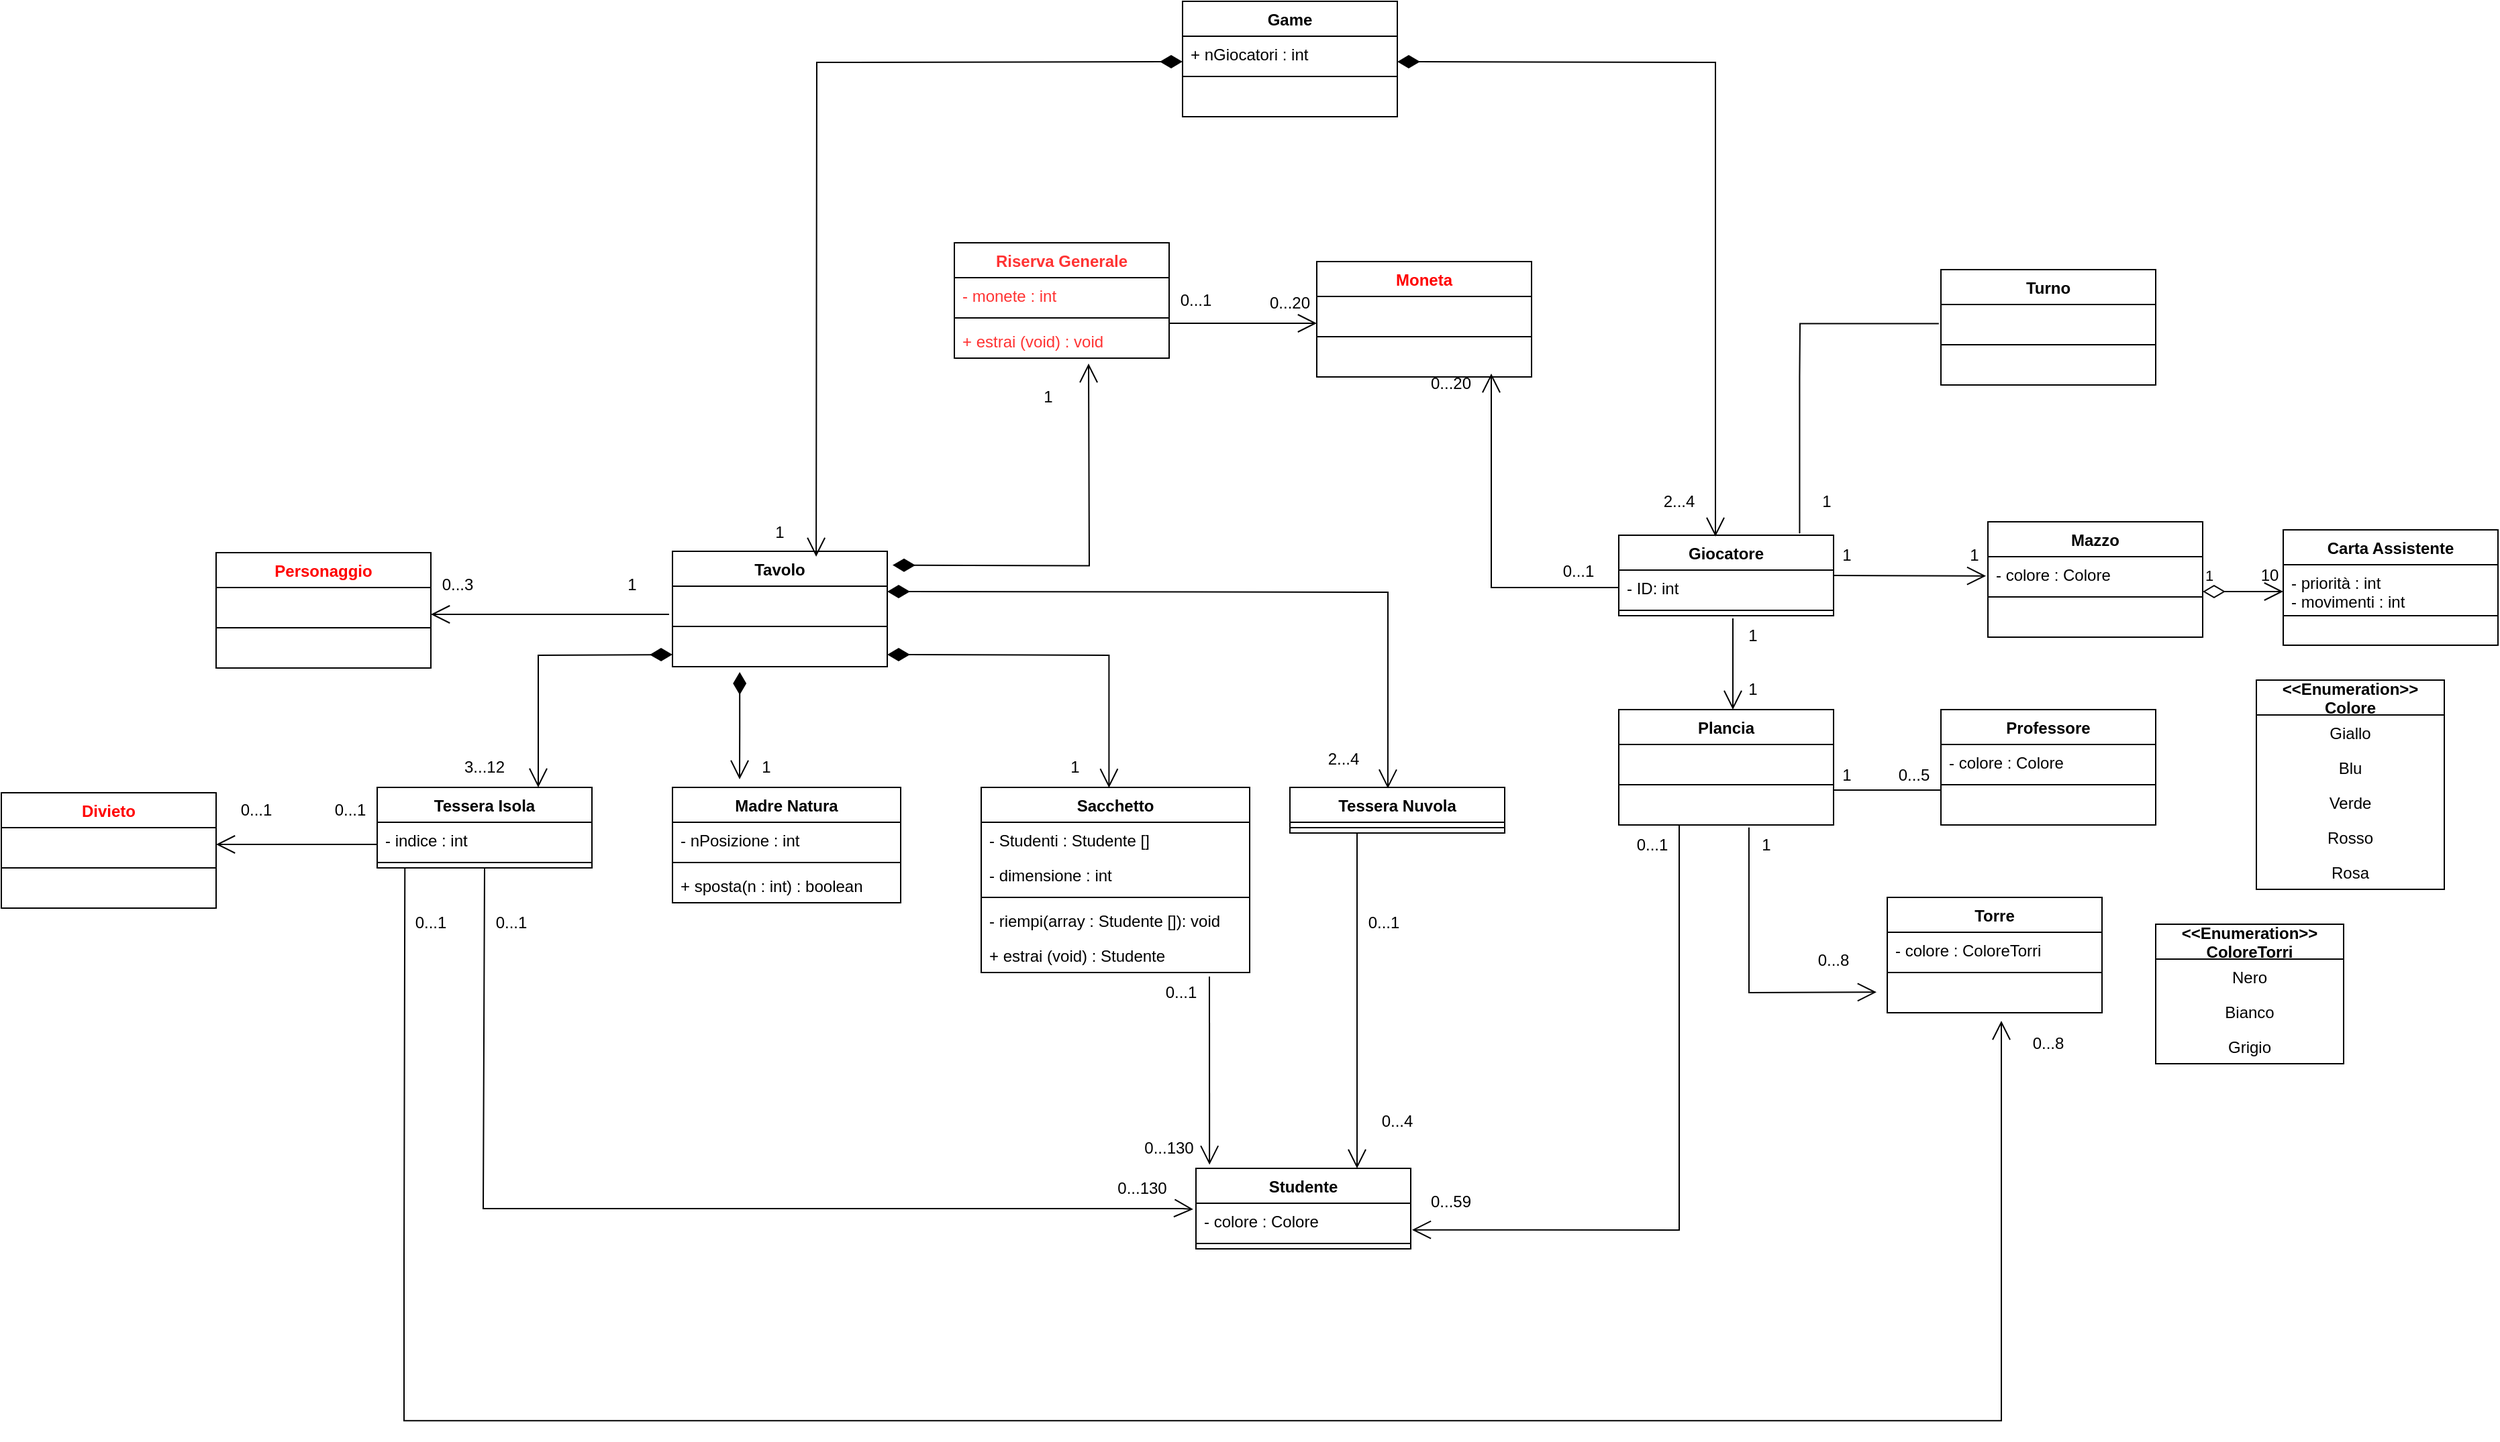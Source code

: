 <mxfile version="16.5.1" type="device"><diagram id="C5RBs43oDa-KdzZeNtuy" name="Page-1"><mxGraphModel dx="1773" dy="1781" grid="1" gridSize="10" guides="1" tooltips="1" connect="1" arrows="1" fold="1" page="1" pageScale="1" pageWidth="827" pageHeight="1169" math="0" shadow="0"><root><mxCell id="WIyWlLk6GJQsqaUBKTNV-0"/><mxCell id="WIyWlLk6GJQsqaUBKTNV-1" parent="WIyWlLk6GJQsqaUBKTNV-0"/><mxCell id="Q98IKZ2Oshfw9imRWZN8-37" value="&lt;&lt;Enumeration&gt;&gt;&#10;ColoreTorri" style="swimlane;fontStyle=1;childLayout=stackLayout;horizontal=1;startSize=26;fillColor=none;horizontalStack=0;resizeParent=1;resizeParentMax=0;resizeLast=0;collapsible=1;marginBottom=0;" parent="WIyWlLk6GJQsqaUBKTNV-1" vertex="1"><mxGeometry x="875" y="-292" width="140" height="104" as="geometry"/></mxCell><mxCell id="Q98IKZ2Oshfw9imRWZN8-38" value="Nero" style="text;strokeColor=none;fillColor=none;align=center;verticalAlign=top;spacingLeft=4;spacingRight=4;overflow=hidden;rotatable=0;points=[[0,0.5],[1,0.5]];portConstraint=eastwest;" parent="Q98IKZ2Oshfw9imRWZN8-37" vertex="1"><mxGeometry y="26" width="140" height="26" as="geometry"/></mxCell><mxCell id="Q98IKZ2Oshfw9imRWZN8-39" value="Bianco" style="text;strokeColor=none;fillColor=none;align=center;verticalAlign=top;spacingLeft=4;spacingRight=4;overflow=hidden;rotatable=0;points=[[0,0.5],[1,0.5]];portConstraint=eastwest;" parent="Q98IKZ2Oshfw9imRWZN8-37" vertex="1"><mxGeometry y="52" width="140" height="26" as="geometry"/></mxCell><mxCell id="Q98IKZ2Oshfw9imRWZN8-40" value="Grigio" style="text;strokeColor=none;fillColor=none;align=center;verticalAlign=top;spacingLeft=4;spacingRight=4;overflow=hidden;rotatable=0;points=[[0,0.5],[1,0.5]];portConstraint=eastwest;" parent="Q98IKZ2Oshfw9imRWZN8-37" vertex="1"><mxGeometry y="78" width="140" height="26" as="geometry"/></mxCell><mxCell id="Q98IKZ2Oshfw9imRWZN8-57" value="Studente" style="swimlane;fontStyle=1;align=center;verticalAlign=top;childLayout=stackLayout;horizontal=1;startSize=26;horizontalStack=0;resizeParent=1;resizeParentMax=0;resizeLast=0;collapsible=1;marginBottom=0;" parent="WIyWlLk6GJQsqaUBKTNV-1" vertex="1"><mxGeometry x="160" y="-110" width="160" height="60" as="geometry"/></mxCell><mxCell id="Q98IKZ2Oshfw9imRWZN8-58" value="- colore : Colore" style="text;strokeColor=none;fillColor=none;align=left;verticalAlign=top;spacingLeft=4;spacingRight=4;overflow=hidden;rotatable=0;points=[[0,0.5],[1,0.5]];portConstraint=eastwest;" parent="Q98IKZ2Oshfw9imRWZN8-57" vertex="1"><mxGeometry y="26" width="160" height="26" as="geometry"/></mxCell><mxCell id="Q98IKZ2Oshfw9imRWZN8-59" value="" style="line;strokeWidth=1;fillColor=none;align=left;verticalAlign=middle;spacingTop=-1;spacingLeft=3;spacingRight=3;rotatable=0;labelPosition=right;points=[];portConstraint=eastwest;" parent="Q98IKZ2Oshfw9imRWZN8-57" vertex="1"><mxGeometry y="52" width="160" height="8" as="geometry"/></mxCell><mxCell id="Q98IKZ2Oshfw9imRWZN8-41" value="&lt;&lt;Enumeration&gt;&gt;&#10;Colore" style="swimlane;fontStyle=1;childLayout=stackLayout;horizontal=1;startSize=26;fillColor=none;horizontalStack=0;resizeParent=1;resizeParentMax=0;resizeLast=0;collapsible=1;marginBottom=0;" parent="WIyWlLk6GJQsqaUBKTNV-1" vertex="1"><mxGeometry x="950" y="-474" width="140" height="156" as="geometry"/></mxCell><mxCell id="Q98IKZ2Oshfw9imRWZN8-42" value="Giallo" style="text;strokeColor=none;fillColor=none;align=center;verticalAlign=top;spacingLeft=4;spacingRight=4;overflow=hidden;rotatable=0;points=[[0,0.5],[1,0.5]];portConstraint=eastwest;" parent="Q98IKZ2Oshfw9imRWZN8-41" vertex="1"><mxGeometry y="26" width="140" height="26" as="geometry"/></mxCell><mxCell id="Q98IKZ2Oshfw9imRWZN8-46" value="Blu" style="text;strokeColor=none;fillColor=none;align=center;verticalAlign=top;spacingLeft=4;spacingRight=4;overflow=hidden;rotatable=0;points=[[0,0.5],[1,0.5]];portConstraint=eastwest;" parent="Q98IKZ2Oshfw9imRWZN8-41" vertex="1"><mxGeometry y="52" width="140" height="26" as="geometry"/></mxCell><mxCell id="Q98IKZ2Oshfw9imRWZN8-47" value="Verde" style="text;strokeColor=none;fillColor=none;align=center;verticalAlign=top;spacingLeft=4;spacingRight=4;overflow=hidden;rotatable=0;points=[[0,0.5],[1,0.5]];portConstraint=eastwest;" parent="Q98IKZ2Oshfw9imRWZN8-41" vertex="1"><mxGeometry y="78" width="140" height="26" as="geometry"/></mxCell><mxCell id="Q98IKZ2Oshfw9imRWZN8-48" value="Rosso" style="text;strokeColor=none;fillColor=none;align=center;verticalAlign=top;spacingLeft=4;spacingRight=4;overflow=hidden;rotatable=0;points=[[0,0.5],[1,0.5]];portConstraint=eastwest;" parent="Q98IKZ2Oshfw9imRWZN8-41" vertex="1"><mxGeometry y="104" width="140" height="26" as="geometry"/></mxCell><mxCell id="Q98IKZ2Oshfw9imRWZN8-43" value="Rosa" style="text;strokeColor=none;fillColor=none;align=center;verticalAlign=top;spacingLeft=4;spacingRight=4;overflow=hidden;rotatable=0;points=[[0,0.5],[1,0.5]];portConstraint=eastwest;" parent="Q98IKZ2Oshfw9imRWZN8-41" vertex="1"><mxGeometry y="130" width="140" height="26" as="geometry"/></mxCell><mxCell id="Q98IKZ2Oshfw9imRWZN8-149" value="" style="group" parent="WIyWlLk6GJQsqaUBKTNV-1" vertex="1" connectable="0"><mxGeometry x="-450" y="-610" width="700" height="354" as="geometry"/></mxCell><mxCell id="Q98IKZ2Oshfw9imRWZN8-8" value="Sacchetto" style="swimlane;fontStyle=1;align=center;verticalAlign=top;childLayout=stackLayout;horizontal=1;startSize=26;horizontalStack=0;resizeParent=1;resizeParentMax=0;resizeLast=0;collapsible=1;marginBottom=0;" parent="Q98IKZ2Oshfw9imRWZN8-149" vertex="1"><mxGeometry x="450" y="216" width="200" height="138" as="geometry"><mxRectangle x="180" y="420" width="90" height="26" as="alternateBounds"/></mxGeometry></mxCell><mxCell id="Q98IKZ2Oshfw9imRWZN8-141" value="- Studenti : Studente []" style="text;strokeColor=none;fillColor=none;align=left;verticalAlign=top;spacingLeft=4;spacingRight=4;overflow=hidden;rotatable=0;points=[[0,0.5],[1,0.5]];portConstraint=eastwest;" parent="Q98IKZ2Oshfw9imRWZN8-8" vertex="1"><mxGeometry y="26" width="200" height="26" as="geometry"/></mxCell><mxCell id="Q98IKZ2Oshfw9imRWZN8-9" value="- dimensione : int" style="text;strokeColor=none;fillColor=none;align=left;verticalAlign=top;spacingLeft=4;spacingRight=4;overflow=hidden;rotatable=0;points=[[0,0.5],[1,0.5]];portConstraint=eastwest;" parent="Q98IKZ2Oshfw9imRWZN8-8" vertex="1"><mxGeometry y="52" width="200" height="26" as="geometry"/></mxCell><mxCell id="Q98IKZ2Oshfw9imRWZN8-10" value="" style="line;strokeWidth=1;fillColor=none;align=left;verticalAlign=middle;spacingTop=-1;spacingLeft=3;spacingRight=3;rotatable=0;labelPosition=right;points=[];portConstraint=eastwest;" parent="Q98IKZ2Oshfw9imRWZN8-8" vertex="1"><mxGeometry y="78" width="200" height="8" as="geometry"/></mxCell><mxCell id="Q98IKZ2Oshfw9imRWZN8-12" value="- riempi(array : Studente []): void" style="text;strokeColor=none;fillColor=none;align=left;verticalAlign=top;spacingLeft=4;spacingRight=4;overflow=hidden;rotatable=0;points=[[0,0.5],[1,0.5]];portConstraint=eastwest;" parent="Q98IKZ2Oshfw9imRWZN8-8" vertex="1"><mxGeometry y="86" width="200" height="26" as="geometry"/></mxCell><mxCell id="Q98IKZ2Oshfw9imRWZN8-11" value="+ estrai (void) : Studente" style="text;strokeColor=none;fillColor=none;align=left;verticalAlign=top;spacingLeft=4;spacingRight=4;overflow=hidden;rotatable=0;points=[[0,0.5],[1,0.5]];portConstraint=eastwest;" parent="Q98IKZ2Oshfw9imRWZN8-8" vertex="1"><mxGeometry y="112" width="200" height="26" as="geometry"/></mxCell><mxCell id="Q98IKZ2Oshfw9imRWZN8-53" value="Tessera Isola&#10;" style="swimlane;fontStyle=1;align=center;verticalAlign=top;childLayout=stackLayout;horizontal=1;startSize=26;horizontalStack=0;resizeParent=1;resizeParentMax=0;resizeLast=0;collapsible=1;marginBottom=0;" parent="Q98IKZ2Oshfw9imRWZN8-149" vertex="1"><mxGeometry y="216" width="160" height="60" as="geometry"/></mxCell><mxCell id="Q98IKZ2Oshfw9imRWZN8-54" value="- indice : int" style="text;strokeColor=none;fillColor=none;align=left;verticalAlign=top;spacingLeft=4;spacingRight=4;overflow=hidden;rotatable=0;points=[[0,0.5],[1,0.5]];portConstraint=eastwest;" parent="Q98IKZ2Oshfw9imRWZN8-53" vertex="1"><mxGeometry y="26" width="160" height="26" as="geometry"/></mxCell><mxCell id="Q98IKZ2Oshfw9imRWZN8-55" value="" style="line;strokeWidth=1;fillColor=none;align=left;verticalAlign=middle;spacingTop=-1;spacingLeft=3;spacingRight=3;rotatable=0;labelPosition=right;points=[];portConstraint=eastwest;" parent="Q98IKZ2Oshfw9imRWZN8-53" vertex="1"><mxGeometry y="52" width="160" height="8" as="geometry"/></mxCell><mxCell id="Q98IKZ2Oshfw9imRWZN8-18" value="Madre Natura" style="swimlane;fontStyle=1;align=center;verticalAlign=top;childLayout=stackLayout;horizontal=1;startSize=26;horizontalStack=0;resizeParent=1;resizeParentMax=0;resizeLast=0;collapsible=1;marginBottom=0;" parent="Q98IKZ2Oshfw9imRWZN8-149" vertex="1"><mxGeometry x="220" y="216" width="170" height="86" as="geometry"/></mxCell><mxCell id="Q98IKZ2Oshfw9imRWZN8-19" value="- nPosizione : int" style="text;strokeColor=none;fillColor=none;align=left;verticalAlign=top;spacingLeft=4;spacingRight=4;overflow=hidden;rotatable=0;points=[[0,0.5],[1,0.5]];portConstraint=eastwest;" parent="Q98IKZ2Oshfw9imRWZN8-18" vertex="1"><mxGeometry y="26" width="170" height="26" as="geometry"/></mxCell><mxCell id="Q98IKZ2Oshfw9imRWZN8-20" value="" style="line;strokeWidth=1;fillColor=none;align=left;verticalAlign=middle;spacingTop=-1;spacingLeft=3;spacingRight=3;rotatable=0;labelPosition=right;points=[];portConstraint=eastwest;" parent="Q98IKZ2Oshfw9imRWZN8-18" vertex="1"><mxGeometry y="52" width="170" height="8" as="geometry"/></mxCell><mxCell id="Q98IKZ2Oshfw9imRWZN8-21" value="+ sposta(n : int) : boolean" style="text;strokeColor=none;fillColor=none;align=left;verticalAlign=top;spacingLeft=4;spacingRight=4;overflow=hidden;rotatable=0;points=[[0,0.5],[1,0.5]];portConstraint=eastwest;" parent="Q98IKZ2Oshfw9imRWZN8-18" vertex="1"><mxGeometry y="60" width="170" height="26" as="geometry"/></mxCell><mxCell id="Q98IKZ2Oshfw9imRWZN8-99" value="1" style="text;html=1;strokeColor=none;fillColor=none;align=center;verticalAlign=middle;whiteSpace=wrap;rounded=0;" parent="Q98IKZ2Oshfw9imRWZN8-149" vertex="1"><mxGeometry x="260" y="186" width="60" height="30" as="geometry"/></mxCell><mxCell id="Q98IKZ2Oshfw9imRWZN8-103" value="3...12" style="text;html=1;strokeColor=none;fillColor=none;align=center;verticalAlign=middle;whiteSpace=wrap;rounded=0;" parent="Q98IKZ2Oshfw9imRWZN8-149" vertex="1"><mxGeometry x="50" y="186" width="60" height="30" as="geometry"/></mxCell><mxCell id="Q98IKZ2Oshfw9imRWZN8-134" value="" style="endArrow=open;html=1;endSize=12;startArrow=diamondThin;startSize=14;startFill=1;edgeStyle=orthogonalEdgeStyle;align=left;verticalAlign=bottom;rounded=0;entryX=0.75;entryY=0;entryDx=0;entryDy=0;exitX=0;exitY=0.5;exitDx=0;exitDy=0;" parent="Q98IKZ2Oshfw9imRWZN8-149" target="Q98IKZ2Oshfw9imRWZN8-53" edge="1"><mxGeometry x="-1" y="3" relative="1" as="geometry"><mxPoint x="220" y="117" as="sourcePoint"/><mxPoint x="120" y="210" as="targetPoint"/></mxGeometry></mxCell><mxCell id="Q98IKZ2Oshfw9imRWZN8-136" value="" style="endArrow=open;html=1;endSize=12;startArrow=diamondThin;startSize=14;startFill=1;edgeStyle=orthogonalEdgeStyle;align=left;verticalAlign=bottom;rounded=0;exitX=0.313;exitY=1;exitDx=0;exitDy=0;exitPerimeter=0;" parent="Q98IKZ2Oshfw9imRWZN8-149" edge="1"><mxGeometry x="-1" y="3" relative="1" as="geometry"><mxPoint x="270.08" y="130" as="sourcePoint"/><mxPoint x="270" y="210" as="targetPoint"/><Array as="points"><mxPoint x="270" y="170"/><mxPoint x="270" y="170"/></Array></mxGeometry></mxCell><mxCell id="Q98IKZ2Oshfw9imRWZN8-137" value="" style="endArrow=open;html=1;endSize=12;startArrow=diamondThin;startSize=14;startFill=1;edgeStyle=orthogonalEdgeStyle;align=left;verticalAlign=bottom;rounded=0;exitX=1;exitY=0.5;exitDx=0;exitDy=0;entryX=0.476;entryY=0.002;entryDx=0;entryDy=0;entryPerimeter=0;" parent="Q98IKZ2Oshfw9imRWZN8-149" target="Q98IKZ2Oshfw9imRWZN8-8" edge="1"><mxGeometry x="-1" y="3" relative="1" as="geometry"><mxPoint x="380" y="117" as="sourcePoint"/><mxPoint x="580" y="140" as="targetPoint"/></mxGeometry></mxCell><mxCell id="Q98IKZ2Oshfw9imRWZN8-138" value="1" style="text;html=1;strokeColor=none;fillColor=none;align=center;verticalAlign=middle;whiteSpace=wrap;rounded=0;" parent="Q98IKZ2Oshfw9imRWZN8-149" vertex="1"><mxGeometry x="490" y="186" width="60" height="30" as="geometry"/></mxCell><mxCell id="Q98IKZ2Oshfw9imRWZN8-139" value="" style="endArrow=open;html=1;endSize=12;startArrow=diamondThin;startSize=14;startFill=1;edgeStyle=orthogonalEdgeStyle;align=left;verticalAlign=bottom;rounded=0;entryX=0.456;entryY=0.023;entryDx=0;entryDy=0;entryPerimeter=0;" parent="Q98IKZ2Oshfw9imRWZN8-149" target="Q98IKZ2Oshfw9imRWZN8-65" edge="1"><mxGeometry x="-1" y="3" relative="1" as="geometry"><mxPoint x="380" y="70" as="sourcePoint"/><mxPoint x="540" y="70" as="targetPoint"/></mxGeometry></mxCell><mxCell id="Q98IKZ2Oshfw9imRWZN8-156" value="0...1" style="text;html=1;strokeColor=none;fillColor=none;align=center;verticalAlign=middle;whiteSpace=wrap;rounded=0;" parent="Q98IKZ2Oshfw9imRWZN8-149" vertex="1"><mxGeometry x="70" y="302" width="60" height="30" as="geometry"/></mxCell><mxCell id="Q98IKZ2Oshfw9imRWZN8-172" value="1" style="text;html=1;strokeColor=none;fillColor=none;align=center;verticalAlign=middle;whiteSpace=wrap;rounded=0;" parent="Q98IKZ2Oshfw9imRWZN8-149" vertex="1"><mxGeometry x="270" y="11" width="60" height="30" as="geometry"/></mxCell><mxCell id="Q98IKZ2Oshfw9imRWZN8-197" value="" style="endArrow=open;endFill=1;endSize=12;html=1;rounded=0;fontColor=#FF3333;exitX=-0.016;exitY=0.654;exitDx=0;exitDy=0;exitPerimeter=0;" parent="Q98IKZ2Oshfw9imRWZN8-149" edge="1"><mxGeometry width="160" relative="1" as="geometry"><mxPoint x="217.44" y="87.004" as="sourcePoint"/><mxPoint x="40" y="87" as="targetPoint"/></mxGeometry></mxCell><mxCell id="Q98IKZ2Oshfw9imRWZN8-198" value="0...3" style="text;html=1;strokeColor=none;fillColor=none;align=center;verticalAlign=middle;whiteSpace=wrap;rounded=0;fontColor=#000000;" parent="Q98IKZ2Oshfw9imRWZN8-149" vertex="1"><mxGeometry x="30" y="50" width="60" height="30" as="geometry"/></mxCell><mxCell id="Q98IKZ2Oshfw9imRWZN8-200" value="1" style="text;html=1;strokeColor=none;fillColor=none;align=center;verticalAlign=middle;whiteSpace=wrap;rounded=0;fontColor=#000000;" parent="Q98IKZ2Oshfw9imRWZN8-149" vertex="1"><mxGeometry x="160" y="50" width="60" height="30" as="geometry"/></mxCell><mxCell id="Q98IKZ2Oshfw9imRWZN8-218" value="0...1" style="text;html=1;strokeColor=none;fillColor=none;align=center;verticalAlign=middle;whiteSpace=wrap;rounded=0;fontColor=#000000;" parent="Q98IKZ2Oshfw9imRWZN8-149" vertex="1"><mxGeometry x="10" y="302" width="60" height="30" as="geometry"/></mxCell><mxCell id="Q98IKZ2Oshfw9imRWZN8-216" value="" style="endArrow=open;endFill=1;endSize=12;html=1;rounded=0;fontColor=#000000;exitX=0.129;exitY=1.225;exitDx=0;exitDy=0;exitPerimeter=0;" parent="Q98IKZ2Oshfw9imRWZN8-149" edge="1"><mxGeometry width="160" relative="1" as="geometry"><mxPoint x="20.64" y="276.0" as="sourcePoint"/><mxPoint x="1210" y="390" as="targetPoint"/><Array as="points"><mxPoint x="20" y="568.15"/><mxPoint x="20" y="688.15"/><mxPoint x="650" y="688.15"/><mxPoint x="1210" y="688.15"/><mxPoint x="1210" y="568.15"/></Array></mxGeometry></mxCell><mxCell id="L-XW2NZ7i3pxIukemAG_-38" value="" style="group" parent="Q98IKZ2Oshfw9imRWZN8-149" vertex="1" connectable="0"><mxGeometry x="220" y="40" width="160" height="86" as="geometry"/></mxCell><mxCell id="L-XW2NZ7i3pxIukemAG_-39" value="Tavolo" style="swimlane;fontStyle=1;align=center;verticalAlign=top;childLayout=stackLayout;horizontal=1;startSize=26;horizontalStack=0;resizeParent=1;resizeParentMax=0;resizeLast=0;collapsible=1;marginBottom=0;container=0;" parent="L-XW2NZ7i3pxIukemAG_-38" vertex="1"><mxGeometry width="160" height="86" as="geometry"/></mxCell><mxCell id="L-XW2NZ7i3pxIukemAG_-41" value="" style="line;strokeWidth=1;fillColor=none;align=left;verticalAlign=middle;spacingTop=-1;spacingLeft=3;spacingRight=3;rotatable=0;labelPosition=right;points=[];portConstraint=eastwest;container=0;" parent="L-XW2NZ7i3pxIukemAG_-38" vertex="1"><mxGeometry y="52" width="160" height="8" as="geometry"/></mxCell><mxCell id="L-XW2NZ7i3pxIukemAG_-42" value="" style="group" parent="Q98IKZ2Oshfw9imRWZN8-149" vertex="1" connectable="0"><mxGeometry x="-120" y="41" width="160" height="86" as="geometry"/></mxCell><mxCell id="L-XW2NZ7i3pxIukemAG_-43" value="Personaggio" style="swimlane;fontStyle=1;align=center;verticalAlign=top;childLayout=stackLayout;horizontal=1;startSize=26;horizontalStack=0;resizeParent=1;resizeParentMax=0;resizeLast=0;collapsible=1;marginBottom=0;container=0;fontColor=#FF0000;" parent="L-XW2NZ7i3pxIukemAG_-42" vertex="1"><mxGeometry width="160" height="86" as="geometry"/></mxCell><mxCell id="L-XW2NZ7i3pxIukemAG_-45" value="" style="line;strokeWidth=1;fillColor=none;align=left;verticalAlign=middle;spacingTop=-1;spacingLeft=3;spacingRight=3;rotatable=0;labelPosition=right;points=[];portConstraint=eastwest;container=0;" parent="L-XW2NZ7i3pxIukemAG_-42" vertex="1"><mxGeometry y="52" width="160" height="8" as="geometry"/></mxCell><mxCell id="Q98IKZ2Oshfw9imRWZN8-65" value="Tessera Nuvola&#10;" style="swimlane;fontStyle=1;align=center;verticalAlign=top;childLayout=stackLayout;horizontal=1;startSize=26;horizontalStack=0;resizeParent=1;resizeParentMax=0;resizeLast=0;collapsible=1;marginBottom=0;" parent="WIyWlLk6GJQsqaUBKTNV-1" vertex="1"><mxGeometry x="230" y="-394" width="160" height="34" as="geometry"/></mxCell><mxCell id="Q98IKZ2Oshfw9imRWZN8-67" value="" style="line;strokeWidth=1;fillColor=none;align=left;verticalAlign=middle;spacingTop=-1;spacingLeft=3;spacingRight=3;rotatable=0;labelPosition=right;points=[];portConstraint=eastwest;" parent="Q98IKZ2Oshfw9imRWZN8-65" vertex="1"><mxGeometry y="26" width="160" height="8" as="geometry"/></mxCell><mxCell id="Q98IKZ2Oshfw9imRWZN8-116" value="2...4" style="text;html=1;strokeColor=none;fillColor=none;align=center;verticalAlign=middle;whiteSpace=wrap;rounded=0;" parent="WIyWlLk6GJQsqaUBKTNV-1" vertex="1"><mxGeometry x="240" y="-430" width="60" height="30" as="geometry"/></mxCell><mxCell id="Q98IKZ2Oshfw9imRWZN8-154" value="" style="endArrow=open;endFill=1;endSize=12;html=1;rounded=0;entryX=-0.013;entryY=0.172;entryDx=0;entryDy=0;exitX=0.5;exitY=1;exitDx=0;exitDy=0;entryPerimeter=0;" parent="WIyWlLk6GJQsqaUBKTNV-1" source="Q98IKZ2Oshfw9imRWZN8-53" target="Q98IKZ2Oshfw9imRWZN8-58" edge="1"><mxGeometry width="160" relative="1" as="geometry"><mxPoint x="-369.2" y="-307.168" as="sourcePoint"/><mxPoint x="-190" y="-170" as="targetPoint"/><Array as="points"><mxPoint x="-371" y="-80"/><mxPoint x="140" y="-80"/><mxPoint x="150" y="-80"/></Array></mxGeometry></mxCell><mxCell id="Q98IKZ2Oshfw9imRWZN8-155" value="0...130" style="text;html=1;strokeColor=none;fillColor=none;align=center;verticalAlign=middle;whiteSpace=wrap;rounded=0;" parent="WIyWlLk6GJQsqaUBKTNV-1" vertex="1"><mxGeometry x="90" y="-110" width="60" height="30" as="geometry"/></mxCell><mxCell id="Q98IKZ2Oshfw9imRWZN8-158" value="" style="endArrow=open;endFill=1;endSize=12;html=1;rounded=0;exitX=0.85;exitY=1.115;exitDx=0;exitDy=0;exitPerimeter=0;entryX=0.063;entryY=-0.045;entryDx=0;entryDy=0;entryPerimeter=0;" parent="WIyWlLk6GJQsqaUBKTNV-1" source="Q98IKZ2Oshfw9imRWZN8-11" target="Q98IKZ2Oshfw9imRWZN8-57" edge="1"><mxGeometry width="160" relative="1" as="geometry"><mxPoint x="50" y="-210" as="sourcePoint"/><mxPoint x="170" y="-140" as="targetPoint"/></mxGeometry></mxCell><mxCell id="Q98IKZ2Oshfw9imRWZN8-159" value="0...1" style="text;html=1;strokeColor=none;fillColor=none;align=center;verticalAlign=middle;whiteSpace=wrap;rounded=0;" parent="WIyWlLk6GJQsqaUBKTNV-1" vertex="1"><mxGeometry x="119" y="-256" width="60" height="30" as="geometry"/></mxCell><mxCell id="Q98IKZ2Oshfw9imRWZN8-160" value="0...130" style="text;html=1;strokeColor=none;fillColor=none;align=center;verticalAlign=middle;whiteSpace=wrap;rounded=0;" parent="WIyWlLk6GJQsqaUBKTNV-1" vertex="1"><mxGeometry x="110" y="-140" width="60" height="30" as="geometry"/></mxCell><mxCell id="Q98IKZ2Oshfw9imRWZN8-161" value="" style="endArrow=open;endFill=1;endSize=12;html=1;rounded=0;entryX=0.75;entryY=0;entryDx=0;entryDy=0;" parent="WIyWlLk6GJQsqaUBKTNV-1" target="Q98IKZ2Oshfw9imRWZN8-57" edge="1"><mxGeometry width="160" relative="1" as="geometry"><mxPoint x="280" y="-360" as="sourcePoint"/><mxPoint x="540" y="-260" as="targetPoint"/><Array as="points"><mxPoint x="280" y="-260"/><mxPoint x="280" y="-200"/><mxPoint x="280" y="-160"/></Array></mxGeometry></mxCell><mxCell id="Q98IKZ2Oshfw9imRWZN8-162" value="0...1" style="text;html=1;strokeColor=none;fillColor=none;align=center;verticalAlign=middle;whiteSpace=wrap;rounded=0;" parent="WIyWlLk6GJQsqaUBKTNV-1" vertex="1"><mxGeometry x="270" y="-308" width="60" height="30" as="geometry"/></mxCell><mxCell id="Q98IKZ2Oshfw9imRWZN8-163" value="0...4" style="text;html=1;strokeColor=none;fillColor=none;align=center;verticalAlign=middle;whiteSpace=wrap;rounded=0;" parent="WIyWlLk6GJQsqaUBKTNV-1" vertex="1"><mxGeometry x="280" y="-160" width="60" height="30" as="geometry"/></mxCell><mxCell id="Q98IKZ2Oshfw9imRWZN8-86" value="1" style="text;html=1;strokeColor=none;fillColor=none;align=center;verticalAlign=middle;whiteSpace=wrap;rounded=0;container=0;" parent="WIyWlLk6GJQsqaUBKTNV-1" vertex="1"><mxGeometry x="555" y="-366" width="60" height="30" as="geometry"/></mxCell><mxCell id="Q98IKZ2Oshfw9imRWZN8-14" value="Giocatore" style="swimlane;fontStyle=1;align=center;verticalAlign=top;childLayout=stackLayout;horizontal=1;startSize=26;horizontalStack=0;resizeParent=1;resizeParentMax=0;resizeLast=0;collapsible=1;marginBottom=0;container=0;" parent="WIyWlLk6GJQsqaUBKTNV-1" vertex="1"><mxGeometry x="475" y="-582" width="160" height="60" as="geometry"/></mxCell><mxCell id="Q98IKZ2Oshfw9imRWZN8-22" value="Plancia" style="swimlane;fontStyle=1;align=center;verticalAlign=top;childLayout=stackLayout;horizontal=1;startSize=26;horizontalStack=0;resizeParent=1;resizeParentMax=0;resizeLast=0;collapsible=1;marginBottom=0;container=0;" parent="WIyWlLk6GJQsqaUBKTNV-1" vertex="1"><mxGeometry x="475" y="-452" width="160" height="86" as="geometry"/></mxCell><mxCell id="Q98IKZ2Oshfw9imRWZN8-81" value="1" style="text;html=1;strokeColor=none;fillColor=none;align=center;verticalAlign=middle;whiteSpace=wrap;rounded=0;container=0;" parent="WIyWlLk6GJQsqaUBKTNV-1" vertex="1"><mxGeometry x="545" y="-522" width="60" height="30" as="geometry"/></mxCell><mxCell id="Q98IKZ2Oshfw9imRWZN8-82" value="1" style="text;html=1;strokeColor=none;fillColor=none;align=center;verticalAlign=middle;whiteSpace=wrap;rounded=0;container=0;" parent="WIyWlLk6GJQsqaUBKTNV-1" vertex="1"><mxGeometry x="545" y="-482" width="60" height="30" as="geometry"/></mxCell><mxCell id="Q98IKZ2Oshfw9imRWZN8-27" value="- ID: int" style="text;strokeColor=none;fillColor=none;align=left;verticalAlign=top;spacingLeft=4;spacingRight=4;overflow=hidden;rotatable=0;points=[[0,0.5],[1,0.5]];portConstraint=eastwest;container=0;" parent="WIyWlLk6GJQsqaUBKTNV-1" vertex="1"><mxGeometry x="475" y="-556" width="160" height="26" as="geometry"/></mxCell><mxCell id="Q98IKZ2Oshfw9imRWZN8-16" value="" style="line;strokeWidth=1;fillColor=none;align=left;verticalAlign=middle;spacingTop=-1;spacingLeft=3;spacingRight=3;rotatable=0;labelPosition=right;points=[];portConstraint=eastwest;container=0;" parent="WIyWlLk6GJQsqaUBKTNV-1" vertex="1"><mxGeometry x="475" y="-530" width="160" height="8" as="geometry"/></mxCell><mxCell id="Q98IKZ2Oshfw9imRWZN8-24" value="" style="line;strokeWidth=1;fillColor=none;align=left;verticalAlign=middle;spacingTop=-1;spacingLeft=3;spacingRight=3;rotatable=0;labelPosition=right;points=[];portConstraint=eastwest;container=0;" parent="WIyWlLk6GJQsqaUBKTNV-1" vertex="1"><mxGeometry x="475" y="-400" width="160" height="8" as="geometry"/></mxCell><mxCell id="Q98IKZ2Oshfw9imRWZN8-95" value="" style="line;strokeWidth=1;fillColor=none;align=left;verticalAlign=middle;spacingTop=-1;spacingLeft=3;spacingRight=3;rotatable=0;labelPosition=right;points=[];portConstraint=eastwest;container=0;" parent="WIyWlLk6GJQsqaUBKTNV-1" vertex="1"><mxGeometry x="635" y="-396" width="80" height="8" as="geometry"/></mxCell><mxCell id="Q98IKZ2Oshfw9imRWZN8-96" value="0...5&lt;br&gt;" style="text;html=1;strokeColor=none;fillColor=none;align=center;verticalAlign=middle;whiteSpace=wrap;rounded=0;container=0;" parent="WIyWlLk6GJQsqaUBKTNV-1" vertex="1"><mxGeometry x="665" y="-418" width="60" height="30" as="geometry"/></mxCell><mxCell id="Q98IKZ2Oshfw9imRWZN8-97" value="1&lt;br&gt;" style="text;html=1;strokeColor=none;fillColor=none;align=center;verticalAlign=middle;whiteSpace=wrap;rounded=0;container=0;" parent="WIyWlLk6GJQsqaUBKTNV-1" vertex="1"><mxGeometry x="615" y="-418" width="60" height="30" as="geometry"/></mxCell><mxCell id="Q98IKZ2Oshfw9imRWZN8-85" value="0...8" style="text;html=1;strokeColor=none;fillColor=none;align=center;verticalAlign=middle;whiteSpace=wrap;rounded=0;container=0;" parent="WIyWlLk6GJQsqaUBKTNV-1" vertex="1"><mxGeometry x="605" y="-280" width="60" height="30" as="geometry"/></mxCell><mxCell id="Q98IKZ2Oshfw9imRWZN8-90" value="1" style="text;html=1;strokeColor=none;fillColor=none;align=center;verticalAlign=middle;whiteSpace=wrap;rounded=0;container=0;" parent="WIyWlLk6GJQsqaUBKTNV-1" vertex="1"><mxGeometry x="710" y="-582" width="60" height="30" as="geometry"/></mxCell><mxCell id="Q98IKZ2Oshfw9imRWZN8-133" value="1" style="text;html=1;strokeColor=none;fillColor=none;align=center;verticalAlign=middle;whiteSpace=wrap;rounded=0;container=0;" parent="WIyWlLk6GJQsqaUBKTNV-1" vertex="1"><mxGeometry x="615" y="-582" width="60" height="30" as="geometry"/></mxCell><mxCell id="Q98IKZ2Oshfw9imRWZN8-165" value="" style="endArrow=open;endFill=1;endSize=12;html=1;rounded=0;entryX=1.006;entryY=0.763;entryDx=0;entryDy=0;entryPerimeter=0;" parent="WIyWlLk6GJQsqaUBKTNV-1" target="Q98IKZ2Oshfw9imRWZN8-58" edge="1"><mxGeometry width="160" relative="1" as="geometry"><mxPoint x="520" y="-366" as="sourcePoint"/><mxPoint x="520" y="-76" as="targetPoint"/><Array as="points"><mxPoint x="520" y="-64"/></Array></mxGeometry></mxCell><mxCell id="Q98IKZ2Oshfw9imRWZN8-166" value="0...59" style="text;html=1;strokeColor=none;fillColor=none;align=center;verticalAlign=middle;whiteSpace=wrap;rounded=0;" parent="WIyWlLk6GJQsqaUBKTNV-1" vertex="1"><mxGeometry x="320" y="-100" width="60" height="30" as="geometry"/></mxCell><mxCell id="Q98IKZ2Oshfw9imRWZN8-168" value="0...1" style="text;html=1;strokeColor=none;fillColor=none;align=center;verticalAlign=middle;whiteSpace=wrap;rounded=0;" parent="WIyWlLk6GJQsqaUBKTNV-1" vertex="1"><mxGeometry x="470" y="-366" width="60" height="30" as="geometry"/></mxCell><mxCell id="Q98IKZ2Oshfw9imRWZN8-169" value="" style="endArrow=open;endFill=1;endSize=12;html=1;rounded=0;exitX=0.606;exitY=1.07;exitDx=0;exitDy=0;exitPerimeter=0;" parent="WIyWlLk6GJQsqaUBKTNV-1" edge="1"><mxGeometry width="160" relative="1" as="geometry"><mxPoint x="571.96" y="-364.18" as="sourcePoint"/><mxPoint x="667" y="-241.34" as="targetPoint"/><Array as="points"><mxPoint x="572" y="-241"/></Array></mxGeometry></mxCell><mxCell id="Q98IKZ2Oshfw9imRWZN8-171" value="" style="endArrow=open;html=1;endSize=12;startArrow=diamondThin;startSize=14;startFill=1;edgeStyle=orthogonalEdgeStyle;align=left;verticalAlign=bottom;rounded=0;entryX=0.669;entryY=0;entryDx=0;entryDy=0;entryPerimeter=0;exitX=0;exitY=0.5;exitDx=0;exitDy=0;" parent="WIyWlLk6GJQsqaUBKTNV-1" edge="1"><mxGeometry x="-1" y="3" relative="1" as="geometry"><mxPoint x="150.0" y="-935" as="sourcePoint"/><mxPoint x="-122.96" y="-566" as="targetPoint"/></mxGeometry></mxCell><mxCell id="Q98IKZ2Oshfw9imRWZN8-173" value="" style="endArrow=open;html=1;endSize=12;startArrow=diamondThin;startSize=14;startFill=1;edgeStyle=orthogonalEdgeStyle;align=left;verticalAlign=bottom;rounded=0;entryX=0.45;entryY=0.017;entryDx=0;entryDy=0;entryPerimeter=0;exitX=1;exitY=0.5;exitDx=0;exitDy=0;" parent="WIyWlLk6GJQsqaUBKTNV-1" target="Q98IKZ2Oshfw9imRWZN8-14" edge="1"><mxGeometry x="-1" y="3" relative="1" as="geometry"><mxPoint x="310.0" y="-935" as="sourcePoint"/><mxPoint x="470" y="-817.5" as="targetPoint"/></mxGeometry></mxCell><mxCell id="Q98IKZ2Oshfw9imRWZN8-174" value="2...4" style="text;html=1;strokeColor=none;fillColor=none;align=center;verticalAlign=middle;whiteSpace=wrap;rounded=0;" parent="WIyWlLk6GJQsqaUBKTNV-1" vertex="1"><mxGeometry x="490" y="-622" width="60" height="30" as="geometry"/></mxCell><mxCell id="Q98IKZ2Oshfw9imRWZN8-179" value="" style="endArrow=none;html=1;edgeStyle=orthogonalEdgeStyle;rounded=0;exitX=0.842;exitY=-0.022;exitDx=0;exitDy=0;exitPerimeter=0;entryX=-0.01;entryY=0.011;entryDx=0;entryDy=0;entryPerimeter=0;" parent="WIyWlLk6GJQsqaUBKTNV-1" source="Q98IKZ2Oshfw9imRWZN8-14" edge="1"><mxGeometry relative="1" as="geometry"><mxPoint x="600" y="-700" as="sourcePoint"/><mxPoint x="713.4" y="-739.714" as="targetPoint"/><Array as="points"><mxPoint x="610" y="-700"/><mxPoint x="610" y="-740"/></Array></mxGeometry></mxCell><mxCell id="Q98IKZ2Oshfw9imRWZN8-184" value="1" style="text;html=1;strokeColor=none;fillColor=none;align=center;verticalAlign=middle;whiteSpace=wrap;rounded=0;" parent="WIyWlLk6GJQsqaUBKTNV-1" vertex="1"><mxGeometry x="600" y="-622" width="60" height="30" as="geometry"/></mxCell><mxCell id="Q98IKZ2Oshfw9imRWZN8-189" value="Riserva Generale&#10;" style="swimlane;fontStyle=1;align=center;verticalAlign=top;childLayout=stackLayout;horizontal=1;startSize=26;horizontalStack=0;resizeParent=1;resizeParentMax=0;resizeLast=0;collapsible=1;marginBottom=0;fontColor=#FF3333;" parent="WIyWlLk6GJQsqaUBKTNV-1" vertex="1"><mxGeometry x="-20" y="-800" width="160" height="86" as="geometry"/></mxCell><mxCell id="Q98IKZ2Oshfw9imRWZN8-190" value="- monete : int" style="text;strokeColor=none;fillColor=none;align=left;verticalAlign=top;spacingLeft=4;spacingRight=4;overflow=hidden;rotatable=0;points=[[0,0.5],[1,0.5]];portConstraint=eastwest;fontColor=#FF3333;" parent="Q98IKZ2Oshfw9imRWZN8-189" vertex="1"><mxGeometry y="26" width="160" height="26" as="geometry"/></mxCell><mxCell id="Q98IKZ2Oshfw9imRWZN8-191" value="" style="line;strokeWidth=1;fillColor=none;align=left;verticalAlign=middle;spacingTop=-1;spacingLeft=3;spacingRight=3;rotatable=0;labelPosition=right;points=[];portConstraint=eastwest;fontColor=#FF3333;" parent="Q98IKZ2Oshfw9imRWZN8-189" vertex="1"><mxGeometry y="52" width="160" height="8" as="geometry"/></mxCell><mxCell id="Q98IKZ2Oshfw9imRWZN8-192" value="+ estrai (void) : void" style="text;strokeColor=none;fillColor=none;align=left;verticalAlign=top;spacingLeft=4;spacingRight=4;overflow=hidden;rotatable=0;points=[[0,0.5],[1,0.5]];portConstraint=eastwest;fontColor=#FF3333;" parent="Q98IKZ2Oshfw9imRWZN8-189" vertex="1"><mxGeometry y="60" width="160" height="26" as="geometry"/></mxCell><mxCell id="Q98IKZ2Oshfw9imRWZN8-201" value="" style="endArrow=open;html=1;endSize=12;startArrow=diamondThin;startSize=14;startFill=1;edgeStyle=orthogonalEdgeStyle;align=left;verticalAlign=bottom;rounded=0;fontColor=#000000;exitX=1.025;exitY=0.105;exitDx=0;exitDy=0;exitPerimeter=0;" parent="WIyWlLk6GJQsqaUBKTNV-1" edge="1"><mxGeometry x="-1" y="3" relative="1" as="geometry"><mxPoint x="-66" y="-559.7" as="sourcePoint"/><mxPoint x="80" y="-710" as="targetPoint"/></mxGeometry></mxCell><mxCell id="Q98IKZ2Oshfw9imRWZN8-202" value="1" style="text;html=1;strokeColor=none;fillColor=none;align=center;verticalAlign=middle;whiteSpace=wrap;rounded=0;fontColor=#000000;" parent="WIyWlLk6GJQsqaUBKTNV-1" vertex="1"><mxGeometry x="20" y="-700" width="60" height="30" as="geometry"/></mxCell><mxCell id="Q98IKZ2Oshfw9imRWZN8-204" value="" style="endArrow=open;endFill=1;endSize=12;html=1;rounded=0;fontColor=#000000;" parent="WIyWlLk6GJQsqaUBKTNV-1" edge="1"><mxGeometry width="160" relative="1" as="geometry"><mxPoint x="140" y="-740" as="sourcePoint"/><mxPoint x="250" y="-740" as="targetPoint"/></mxGeometry></mxCell><mxCell id="Q98IKZ2Oshfw9imRWZN8-205" value="0...1" style="text;html=1;strokeColor=none;fillColor=none;align=center;verticalAlign=middle;whiteSpace=wrap;rounded=0;fontColor=#000000;" parent="WIyWlLk6GJQsqaUBKTNV-1" vertex="1"><mxGeometry x="130" y="-772" width="60" height="30" as="geometry"/></mxCell><mxCell id="Q98IKZ2Oshfw9imRWZN8-207" value="0...20" style="text;html=1;strokeColor=none;fillColor=none;align=center;verticalAlign=middle;whiteSpace=wrap;rounded=0;fontColor=#000000;" parent="WIyWlLk6GJQsqaUBKTNV-1" vertex="1"><mxGeometry x="200" y="-770" width="60" height="30" as="geometry"/></mxCell><mxCell id="Q98IKZ2Oshfw9imRWZN8-209" value="" style="endArrow=open;endFill=1;endSize=12;html=1;rounded=0;fontColor=#000000;entryX=1;entryY=0.25;entryDx=0;entryDy=0;exitX=0;exitY=0.5;exitDx=0;exitDy=0;" parent="WIyWlLk6GJQsqaUBKTNV-1" source="Q98IKZ2Oshfw9imRWZN8-27" target="Q98IKZ2Oshfw9imRWZN8-210" edge="1"><mxGeometry width="160" relative="1" as="geometry"><mxPoint x="300" y="-680" as="sourcePoint"/><mxPoint x="381.04" y="-735.008" as="targetPoint"/><Array as="points"><mxPoint x="380" y="-543"/></Array></mxGeometry></mxCell><mxCell id="Q98IKZ2Oshfw9imRWZN8-210" value="0...20" style="text;html=1;strokeColor=none;fillColor=none;align=center;verticalAlign=middle;whiteSpace=wrap;rounded=0;fontColor=#000000;" parent="WIyWlLk6GJQsqaUBKTNV-1" vertex="1"><mxGeometry x="320" y="-710" width="60" height="30" as="geometry"/></mxCell><mxCell id="Q98IKZ2Oshfw9imRWZN8-211" value="0...1" style="text;html=1;strokeColor=none;fillColor=none;align=center;verticalAlign=middle;whiteSpace=wrap;rounded=0;fontColor=#000000;" parent="WIyWlLk6GJQsqaUBKTNV-1" vertex="1"><mxGeometry x="415" y="-570" width="60" height="30" as="geometry"/></mxCell><mxCell id="Q98IKZ2Oshfw9imRWZN8-224" value="" style="endArrow=open;endFill=1;endSize=12;html=1;rounded=0;fontColor=#FF3333;" parent="WIyWlLk6GJQsqaUBKTNV-1" edge="1"><mxGeometry width="160" relative="1" as="geometry"><mxPoint x="-450" y="-351.5" as="sourcePoint"/><mxPoint x="-570" y="-351.5" as="targetPoint"/></mxGeometry></mxCell><mxCell id="Q98IKZ2Oshfw9imRWZN8-225" value="&lt;font color=&quot;#000000&quot;&gt;0...1&lt;/font&gt;" style="text;html=1;strokeColor=none;fillColor=none;align=center;verticalAlign=middle;whiteSpace=wrap;rounded=0;fontColor=#FF3333;" parent="WIyWlLk6GJQsqaUBKTNV-1" vertex="1"><mxGeometry x="-570" y="-392" width="60" height="30" as="geometry"/></mxCell><mxCell id="Q98IKZ2Oshfw9imRWZN8-226" value="0...1" style="text;html=1;strokeColor=none;fillColor=none;align=center;verticalAlign=middle;whiteSpace=wrap;rounded=0;fontColor=#000000;" parent="WIyWlLk6GJQsqaUBKTNV-1" vertex="1"><mxGeometry x="-500" y="-392" width="60" height="30" as="geometry"/></mxCell><mxCell id="Q98IKZ2Oshfw9imRWZN8-232" value="" style="group" parent="WIyWlLk6GJQsqaUBKTNV-1" vertex="1" connectable="0"><mxGeometry x="970" y="-586" width="160" height="86" as="geometry"/></mxCell><mxCell id="Q98IKZ2Oshfw9imRWZN8-69" value="Carta Assistente" style="swimlane;fontStyle=1;align=center;verticalAlign=top;childLayout=stackLayout;horizontal=1;startSize=26;horizontalStack=0;resizeParent=1;resizeParentMax=0;resizeLast=0;collapsible=1;marginBottom=0;container=0;" parent="Q98IKZ2Oshfw9imRWZN8-232" vertex="1"><mxGeometry width="160" height="86" as="geometry"/></mxCell><mxCell id="Q98IKZ2Oshfw9imRWZN8-70" value="- priorità : int&#10;- movimenti : int&#10;" style="text;strokeColor=none;fillColor=none;align=left;verticalAlign=top;spacingLeft=4;spacingRight=4;overflow=hidden;rotatable=0;points=[[0,0.5],[1,0.5]];portConstraint=eastwest;container=0;" parent="Q98IKZ2Oshfw9imRWZN8-232" vertex="1"><mxGeometry y="26" width="160" height="36" as="geometry"/></mxCell><mxCell id="Q98IKZ2Oshfw9imRWZN8-71" value="" style="line;strokeWidth=1;fillColor=none;align=left;verticalAlign=middle;spacingTop=-1;spacingLeft=3;spacingRight=3;rotatable=0;labelPosition=right;points=[];portConstraint=eastwest;container=0;" parent="Q98IKZ2Oshfw9imRWZN8-232" vertex="1"><mxGeometry y="60" width="160" height="8" as="geometry"/></mxCell><mxCell id="Q98IKZ2Oshfw9imRWZN8-237" value="" style="endArrow=open;endFill=1;endSize=12;html=1;rounded=0;fontColor=#000000;" parent="WIyWlLk6GJQsqaUBKTNV-1" edge="1"><mxGeometry width="160" relative="1" as="geometry"><mxPoint x="560" y="-512" as="sourcePoint"/><mxPoint x="560" y="-452" as="targetPoint"/><Array as="points"><mxPoint x="560" y="-520"/><mxPoint x="560" y="-512"/></Array></mxGeometry></mxCell><mxCell id="Q98IKZ2Oshfw9imRWZN8-238" value="" style="endArrow=open;endFill=1;endSize=12;html=1;rounded=0;fontColor=#000000;entryX=-0.009;entryY=0.322;entryDx=0;entryDy=0;entryPerimeter=0;" parent="WIyWlLk6GJQsqaUBKTNV-1" edge="1"><mxGeometry width="160" relative="1" as="geometry"><mxPoint x="635" y="-552" as="sourcePoint"/><mxPoint x="748.56" y="-551.628" as="targetPoint"/></mxGeometry></mxCell><mxCell id="Q98IKZ2Oshfw9imRWZN8-239" value="1" style="endArrow=open;html=1;endSize=12;startArrow=diamondThin;startSize=14;startFill=0;edgeStyle=orthogonalEdgeStyle;align=left;verticalAlign=bottom;rounded=0;fontColor=#000000;" parent="WIyWlLk6GJQsqaUBKTNV-1" edge="1"><mxGeometry x="-1" y="3" relative="1" as="geometry"><mxPoint x="910" y="-540" as="sourcePoint"/><mxPoint x="970" y="-540" as="targetPoint"/></mxGeometry></mxCell><mxCell id="Q98IKZ2Oshfw9imRWZN8-241" value="10" style="text;html=1;strokeColor=none;fillColor=none;align=center;verticalAlign=middle;whiteSpace=wrap;rounded=0;fontColor=#000000;" parent="WIyWlLk6GJQsqaUBKTNV-1" vertex="1"><mxGeometry x="930" y="-567" width="60" height="30" as="geometry"/></mxCell><mxCell id="L-XW2NZ7i3pxIukemAG_-4" value="" style="group" parent="WIyWlLk6GJQsqaUBKTNV-1" vertex="1" connectable="0"><mxGeometry x="675" y="-312" width="160" height="86" as="geometry"/></mxCell><mxCell id="L-XW2NZ7i3pxIukemAG_-1" value="Torre" style="swimlane;fontStyle=1;align=center;verticalAlign=top;childLayout=stackLayout;horizontal=1;startSize=26;horizontalStack=0;resizeParent=1;resizeParentMax=0;resizeLast=0;collapsible=1;marginBottom=0;container=0;" parent="L-XW2NZ7i3pxIukemAG_-4" vertex="1"><mxGeometry width="160" height="86" as="geometry"/></mxCell><mxCell id="L-XW2NZ7i3pxIukemAG_-2" value="- colore : ColoreTorri" style="text;strokeColor=none;fillColor=none;align=left;verticalAlign=top;spacingLeft=4;spacingRight=4;overflow=hidden;rotatable=0;points=[[0,0.5],[1,0.5]];portConstraint=eastwest;container=0;" parent="L-XW2NZ7i3pxIukemAG_-4" vertex="1"><mxGeometry y="26" width="160" height="26" as="geometry"/></mxCell><mxCell id="L-XW2NZ7i3pxIukemAG_-3" value="" style="line;strokeWidth=1;fillColor=none;align=left;verticalAlign=middle;spacingTop=-1;spacingLeft=3;spacingRight=3;rotatable=0;labelPosition=right;points=[];portConstraint=eastwest;container=0;" parent="L-XW2NZ7i3pxIukemAG_-4" vertex="1"><mxGeometry y="52" width="160" height="8" as="geometry"/></mxCell><mxCell id="L-XW2NZ7i3pxIukemAG_-5" value="0...8" style="text;html=1;strokeColor=none;fillColor=none;align=center;verticalAlign=middle;whiteSpace=wrap;rounded=0;" parent="WIyWlLk6GJQsqaUBKTNV-1" vertex="1"><mxGeometry x="765" y="-218" width="60" height="30" as="geometry"/></mxCell><mxCell id="L-XW2NZ7i3pxIukemAG_-9" value="" style="group" parent="WIyWlLk6GJQsqaUBKTNV-1" vertex="1" connectable="0"><mxGeometry x="715" y="-452" width="160" height="86" as="geometry"/></mxCell><mxCell id="Q98IKZ2Oshfw9imRWZN8-61" value="Professore" style="swimlane;fontStyle=1;align=center;verticalAlign=top;childLayout=stackLayout;horizontal=1;startSize=26;horizontalStack=0;resizeParent=1;resizeParentMax=0;resizeLast=0;collapsible=1;marginBottom=0;container=0;" parent="L-XW2NZ7i3pxIukemAG_-9" vertex="1"><mxGeometry width="160" height="86" as="geometry"/></mxCell><mxCell id="Q98IKZ2Oshfw9imRWZN8-62" value="- colore : Colore" style="text;strokeColor=none;fillColor=none;align=left;verticalAlign=top;spacingLeft=4;spacingRight=4;overflow=hidden;rotatable=0;points=[[0,0.5],[1,0.5]];portConstraint=eastwest;container=0;" parent="L-XW2NZ7i3pxIukemAG_-9" vertex="1"><mxGeometry y="26" width="160" height="26" as="geometry"/></mxCell><mxCell id="Q98IKZ2Oshfw9imRWZN8-63" value="" style="line;strokeWidth=1;fillColor=none;align=left;verticalAlign=middle;spacingTop=-1;spacingLeft=3;spacingRight=3;rotatable=0;labelPosition=right;points=[];portConstraint=eastwest;container=0;" parent="L-XW2NZ7i3pxIukemAG_-9" vertex="1"><mxGeometry y="52" width="160" height="8" as="geometry"/></mxCell><mxCell id="L-XW2NZ7i3pxIukemAG_-10" value="" style="group" parent="WIyWlLk6GJQsqaUBKTNV-1" vertex="1" connectable="0"><mxGeometry x="715" y="-780" width="160" height="86" as="geometry"/></mxCell><mxCell id="L-XW2NZ7i3pxIukemAG_-11" value="Turno" style="swimlane;fontStyle=1;align=center;verticalAlign=top;childLayout=stackLayout;horizontal=1;startSize=26;horizontalStack=0;resizeParent=1;resizeParentMax=0;resizeLast=0;collapsible=1;marginBottom=0;container=0;" parent="L-XW2NZ7i3pxIukemAG_-10" vertex="1"><mxGeometry width="160" height="86" as="geometry"/></mxCell><mxCell id="L-XW2NZ7i3pxIukemAG_-13" value="" style="line;strokeWidth=1;fillColor=none;align=left;verticalAlign=middle;spacingTop=-1;spacingLeft=3;spacingRight=3;rotatable=0;labelPosition=right;points=[];portConstraint=eastwest;container=0;" parent="L-XW2NZ7i3pxIukemAG_-10" vertex="1"><mxGeometry y="52" width="160" height="8" as="geometry"/></mxCell><mxCell id="L-XW2NZ7i3pxIukemAG_-14" value="" style="group" parent="WIyWlLk6GJQsqaUBKTNV-1" vertex="1" connectable="0"><mxGeometry x="750" y="-592" width="160" height="86" as="geometry"/></mxCell><mxCell id="L-XW2NZ7i3pxIukemAG_-15" value="Mazzo" style="swimlane;fontStyle=1;align=center;verticalAlign=top;childLayout=stackLayout;horizontal=1;startSize=26;horizontalStack=0;resizeParent=1;resizeParentMax=0;resizeLast=0;collapsible=1;marginBottom=0;container=0;" parent="L-XW2NZ7i3pxIukemAG_-14" vertex="1"><mxGeometry width="160" height="86" as="geometry"/></mxCell><mxCell id="L-XW2NZ7i3pxIukemAG_-16" value="- colore : Colore" style="text;strokeColor=none;fillColor=none;align=left;verticalAlign=top;spacingLeft=4;spacingRight=4;overflow=hidden;rotatable=0;points=[[0,0.5],[1,0.5]];portConstraint=eastwest;container=0;" parent="L-XW2NZ7i3pxIukemAG_-14" vertex="1"><mxGeometry y="26" width="160" height="26" as="geometry"/></mxCell><mxCell id="L-XW2NZ7i3pxIukemAG_-17" value="" style="line;strokeWidth=1;fillColor=none;align=left;verticalAlign=middle;spacingTop=-1;spacingLeft=3;spacingRight=3;rotatable=0;labelPosition=right;points=[];portConstraint=eastwest;container=0;" parent="L-XW2NZ7i3pxIukemAG_-14" vertex="1"><mxGeometry y="52" width="160" height="8" as="geometry"/></mxCell><mxCell id="L-XW2NZ7i3pxIukemAG_-18" value="" style="group" parent="WIyWlLk6GJQsqaUBKTNV-1" vertex="1" connectable="0"><mxGeometry x="150" y="-980" width="160" height="86" as="geometry"/></mxCell><mxCell id="L-XW2NZ7i3pxIukemAG_-19" value="Game" style="swimlane;fontStyle=1;align=center;verticalAlign=top;childLayout=stackLayout;horizontal=1;startSize=26;horizontalStack=0;resizeParent=1;resizeParentMax=0;resizeLast=0;collapsible=1;marginBottom=0;container=0;" parent="L-XW2NZ7i3pxIukemAG_-18" vertex="1"><mxGeometry width="160" height="86" as="geometry"/></mxCell><mxCell id="L-XW2NZ7i3pxIukemAG_-20" value="+ nGiocatori : int" style="text;strokeColor=none;fillColor=none;align=left;verticalAlign=top;spacingLeft=4;spacingRight=4;overflow=hidden;rotatable=0;points=[[0,0.5],[1,0.5]];portConstraint=eastwest;container=0;" parent="L-XW2NZ7i3pxIukemAG_-18" vertex="1"><mxGeometry y="26" width="160" height="26" as="geometry"/></mxCell><mxCell id="L-XW2NZ7i3pxIukemAG_-21" value="" style="line;strokeWidth=1;fillColor=none;align=left;verticalAlign=middle;spacingTop=-1;spacingLeft=3;spacingRight=3;rotatable=0;labelPosition=right;points=[];portConstraint=eastwest;container=0;" parent="L-XW2NZ7i3pxIukemAG_-18" vertex="1"><mxGeometry y="52" width="160" height="8" as="geometry"/></mxCell><mxCell id="L-XW2NZ7i3pxIukemAG_-23" value="" style="group" parent="WIyWlLk6GJQsqaUBKTNV-1" vertex="1" connectable="0"><mxGeometry x="250" y="-786" width="160" height="86" as="geometry"/></mxCell><mxCell id="L-XW2NZ7i3pxIukemAG_-24" value="Moneta" style="swimlane;fontStyle=1;align=center;verticalAlign=top;childLayout=stackLayout;horizontal=1;startSize=26;horizontalStack=0;resizeParent=1;resizeParentMax=0;resizeLast=0;collapsible=1;marginBottom=0;container=0;fontColor=#FF0000;" parent="L-XW2NZ7i3pxIukemAG_-23" vertex="1"><mxGeometry width="160" height="86" as="geometry"/></mxCell><mxCell id="L-XW2NZ7i3pxIukemAG_-26" value="" style="line;strokeWidth=1;fillColor=none;align=left;verticalAlign=middle;spacingTop=-1;spacingLeft=3;spacingRight=3;rotatable=0;labelPosition=right;points=[];portConstraint=eastwest;container=0;" parent="L-XW2NZ7i3pxIukemAG_-23" vertex="1"><mxGeometry y="52" width="160" height="8" as="geometry"/></mxCell><mxCell id="L-XW2NZ7i3pxIukemAG_-50" value="" style="group" parent="WIyWlLk6GJQsqaUBKTNV-1" vertex="1" connectable="0"><mxGeometry x="-730" y="-390" width="160" height="86" as="geometry"/></mxCell><mxCell id="L-XW2NZ7i3pxIukemAG_-51" value="Divieto" style="swimlane;fontStyle=1;align=center;verticalAlign=top;childLayout=stackLayout;horizontal=1;startSize=26;horizontalStack=0;resizeParent=1;resizeParentMax=0;resizeLast=0;collapsible=1;marginBottom=0;container=0;fontColor=#FF0000;" parent="L-XW2NZ7i3pxIukemAG_-50" vertex="1"><mxGeometry width="160" height="86" as="geometry"/></mxCell><mxCell id="L-XW2NZ7i3pxIukemAG_-52" value="" style="line;strokeWidth=1;fillColor=none;align=left;verticalAlign=middle;spacingTop=-1;spacingLeft=3;spacingRight=3;rotatable=0;labelPosition=right;points=[];portConstraint=eastwest;container=0;" parent="L-XW2NZ7i3pxIukemAG_-50" vertex="1"><mxGeometry y="52" width="160" height="8" as="geometry"/></mxCell></root></mxGraphModel></diagram></mxfile>
